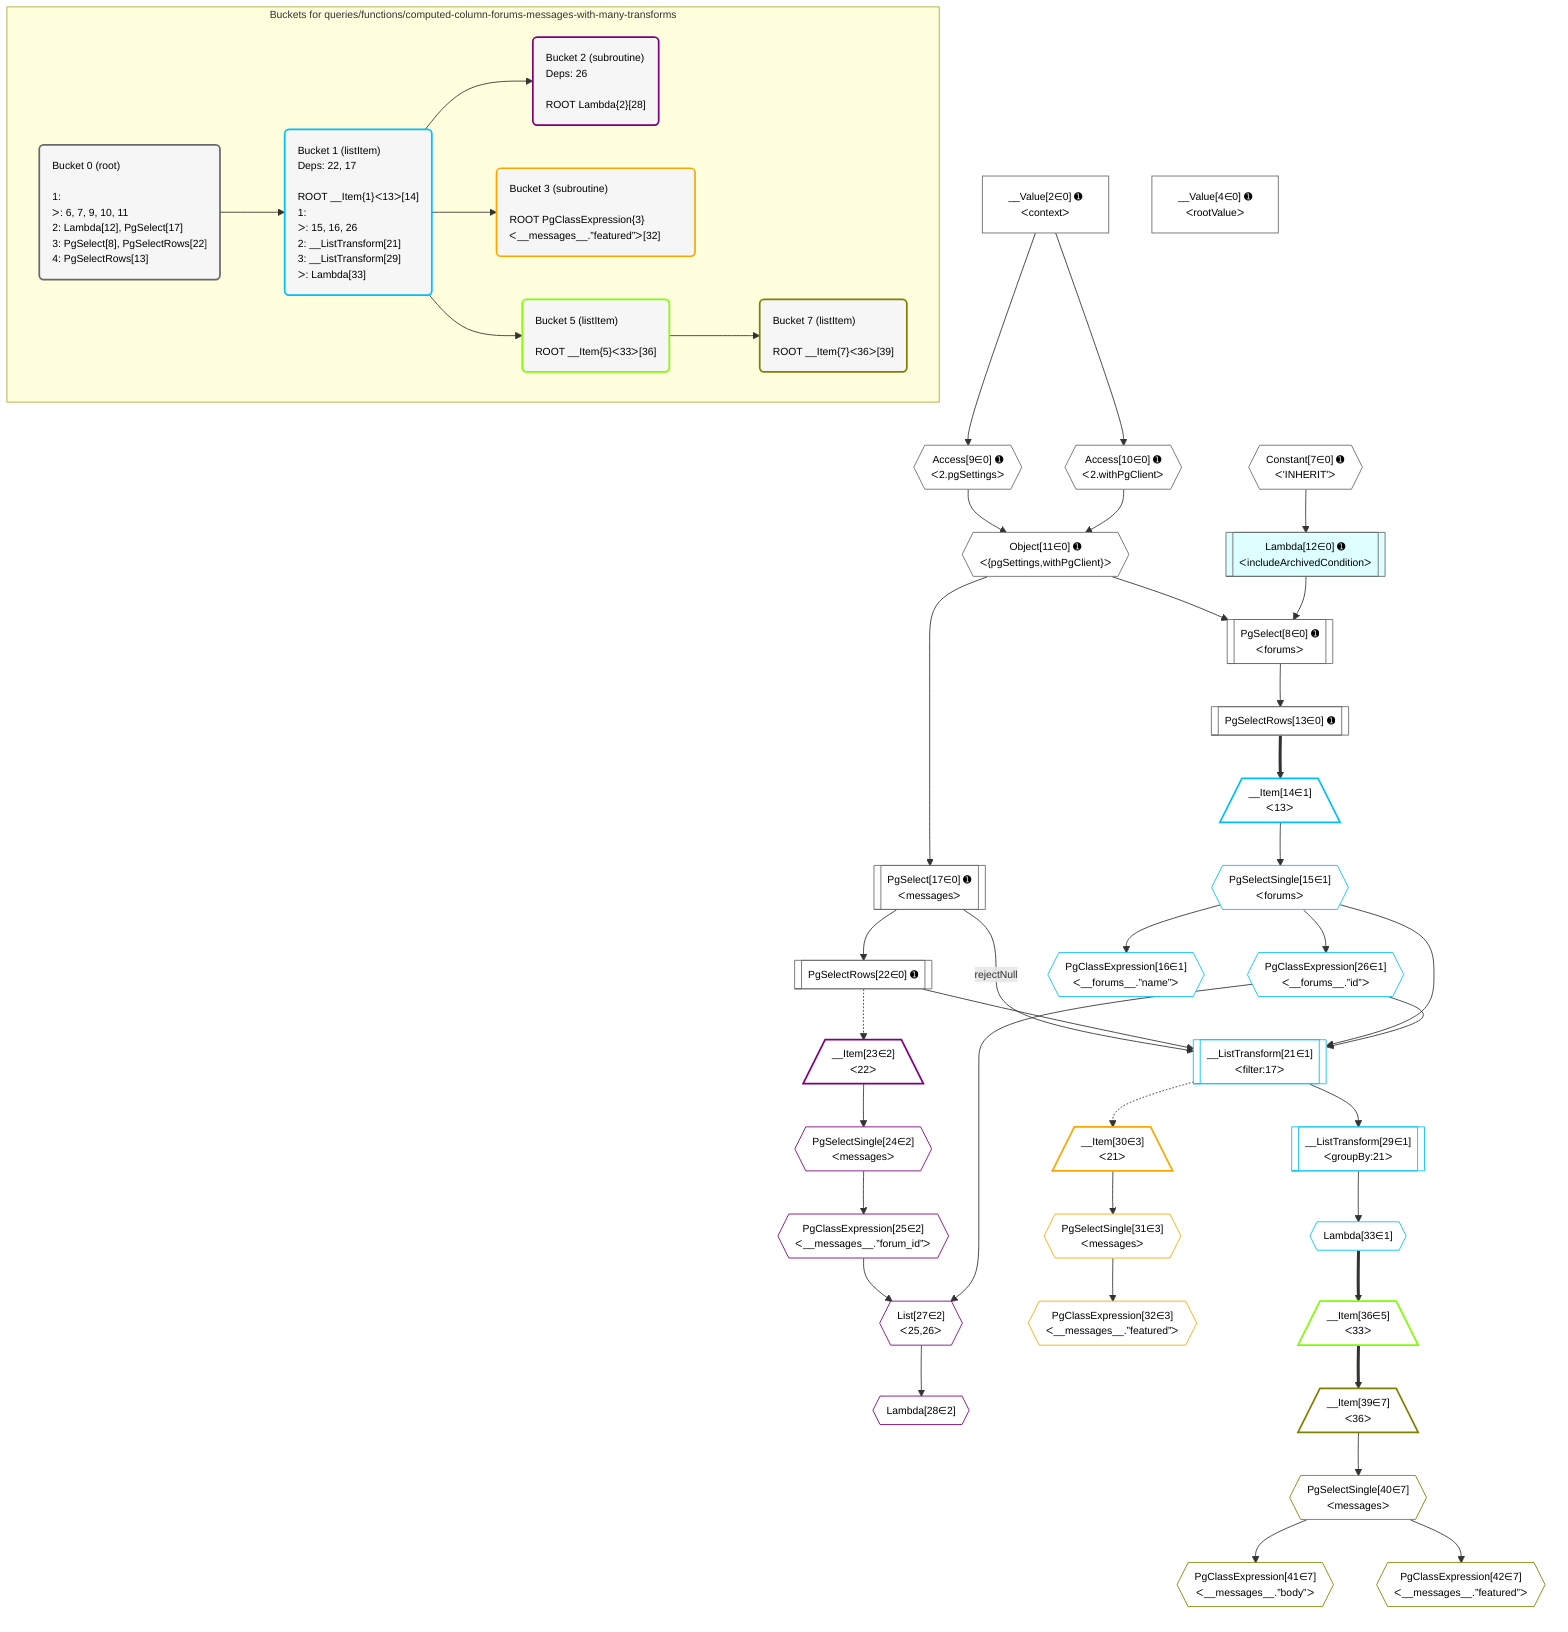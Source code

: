 %%{init: {'themeVariables': { 'fontSize': '12px'}}}%%
graph TD
    classDef path fill:#eee,stroke:#000,color:#000
    classDef plan fill:#fff,stroke-width:1px,color:#000
    classDef itemplan fill:#fff,stroke-width:2px,color:#000
    classDef unbatchedplan fill:#dff,stroke-width:1px,color:#000
    classDef sideeffectplan fill:#fcc,stroke-width:2px,color:#000
    classDef bucket fill:#f6f6f6,color:#000,stroke-width:2px,text-align:left


    %% plan dependencies
    PgSelect8[["PgSelect[8∈0] ➊<br />ᐸforumsᐳ"]]:::plan
    Object11{{"Object[11∈0] ➊<br />ᐸ{pgSettings,withPgClient}ᐳ"}}:::plan
    Lambda12[["Lambda[12∈0] ➊<br />ᐸincludeArchivedConditionᐳ"]]:::unbatchedplan
    Object11 & Lambda12 --> PgSelect8
    Access9{{"Access[9∈0] ➊<br />ᐸ2.pgSettingsᐳ"}}:::plan
    Access10{{"Access[10∈0] ➊<br />ᐸ2.withPgClientᐳ"}}:::plan
    Access9 & Access10 --> Object11
    __Value2["__Value[2∈0] ➊<br />ᐸcontextᐳ"]:::plan
    __Value2 --> Access9
    __Value2 --> Access10
    Constant7{{"Constant[7∈0] ➊<br />ᐸ'INHERIT'ᐳ"}}:::plan
    Constant7 --> Lambda12
    PgSelectRows13[["PgSelectRows[13∈0] ➊"]]:::plan
    PgSelect8 --> PgSelectRows13
    PgSelect17[["PgSelect[17∈0] ➊<br />ᐸmessagesᐳ"]]:::plan
    Object11 --> PgSelect17
    PgSelectRows22[["PgSelectRows[22∈0] ➊"]]:::plan
    PgSelect17 --> PgSelectRows22
    __Value4["__Value[4∈0] ➊<br />ᐸrootValueᐳ"]:::plan
    __ListTransform21[["__ListTransform[21∈1]<br />ᐸfilter:17ᐳ"]]:::plan
    PgSelectSingle15{{"PgSelectSingle[15∈1]<br />ᐸforumsᐳ"}}:::plan
    PgClassExpression26{{"PgClassExpression[26∈1]<br />ᐸ__forums__.”id”ᐳ"}}:::plan
    PgSelect17 -->|rejectNull| __ListTransform21
    PgSelectRows22 & PgSelectSingle15 & PgClassExpression26 --> __ListTransform21
    __Item14[/"__Item[14∈1]<br />ᐸ13ᐳ"\]:::itemplan
    PgSelectRows13 ==> __Item14
    __Item14 --> PgSelectSingle15
    PgClassExpression16{{"PgClassExpression[16∈1]<br />ᐸ__forums__.”name”ᐳ"}}:::plan
    PgSelectSingle15 --> PgClassExpression16
    PgSelectSingle15 --> PgClassExpression26
    __ListTransform29[["__ListTransform[29∈1]<br />ᐸgroupBy:21ᐳ"]]:::plan
    __ListTransform21 --> __ListTransform29
    Lambda33{{"Lambda[33∈1]"}}:::plan
    __ListTransform29 --> Lambda33
    List27{{"List[27∈2]<br />ᐸ25,26ᐳ"}}:::plan
    PgClassExpression25{{"PgClassExpression[25∈2]<br />ᐸ__messages__.”forum_id”ᐳ"}}:::plan
    PgClassExpression25 & PgClassExpression26 --> List27
    __Item23[/"__Item[23∈2]<br />ᐸ22ᐳ"\]:::itemplan
    PgSelectRows22 -.-> __Item23
    PgSelectSingle24{{"PgSelectSingle[24∈2]<br />ᐸmessagesᐳ"}}:::plan
    __Item23 --> PgSelectSingle24
    PgSelectSingle24 --> PgClassExpression25
    Lambda28{{"Lambda[28∈2]"}}:::plan
    List27 --> Lambda28
    __Item30[/"__Item[30∈3]<br />ᐸ21ᐳ"\]:::itemplan
    __ListTransform21 -.-> __Item30
    PgSelectSingle31{{"PgSelectSingle[31∈3]<br />ᐸmessagesᐳ"}}:::plan
    __Item30 --> PgSelectSingle31
    PgClassExpression32{{"PgClassExpression[32∈3]<br />ᐸ__messages__.”featured”ᐳ"}}:::plan
    PgSelectSingle31 --> PgClassExpression32
    __Item36[/"__Item[36∈5]<br />ᐸ33ᐳ"\]:::itemplan
    Lambda33 ==> __Item36
    __Item39[/"__Item[39∈7]<br />ᐸ36ᐳ"\]:::itemplan
    __Item36 ==> __Item39
    PgSelectSingle40{{"PgSelectSingle[40∈7]<br />ᐸmessagesᐳ"}}:::plan
    __Item39 --> PgSelectSingle40
    PgClassExpression41{{"PgClassExpression[41∈7]<br />ᐸ__messages__.”body”ᐳ"}}:::plan
    PgSelectSingle40 --> PgClassExpression41
    PgClassExpression42{{"PgClassExpression[42∈7]<br />ᐸ__messages__.”featured”ᐳ"}}:::plan
    PgSelectSingle40 --> PgClassExpression42

    %% define steps

    subgraph "Buckets for queries/functions/computed-column-forums-messages-with-many-transforms"
    Bucket0("Bucket 0 (root)<br /><br />1: <br />ᐳ: 6, 7, 9, 10, 11<br />2: Lambda[12], PgSelect[17]<br />3: PgSelect[8], PgSelectRows[22]<br />4: PgSelectRows[13]"):::bucket
    classDef bucket0 stroke:#696969
    class Bucket0,__Value2,__Value4,Constant7,PgSelect8,Access9,Access10,Object11,Lambda12,PgSelectRows13,PgSelect17,PgSelectRows22 bucket0
    Bucket1("Bucket 1 (listItem)<br />Deps: 22, 17<br /><br />ROOT __Item{1}ᐸ13ᐳ[14]<br />1: <br />ᐳ: 15, 16, 26<br />2: __ListTransform[21]<br />3: __ListTransform[29]<br />ᐳ: Lambda[33]"):::bucket
    classDef bucket1 stroke:#00bfff
    class Bucket1,__Item14,PgSelectSingle15,PgClassExpression16,__ListTransform21,PgClassExpression26,__ListTransform29,Lambda33 bucket1
    Bucket2("Bucket 2 (subroutine)<br />Deps: 26<br /><br />ROOT Lambda{2}[28]"):::bucket
    classDef bucket2 stroke:#7f007f
    class Bucket2,__Item23,PgSelectSingle24,PgClassExpression25,List27,Lambda28 bucket2
    Bucket3("Bucket 3 (subroutine)<br /><br />ROOT PgClassExpression{3}ᐸ__messages__.”featured”ᐳ[32]"):::bucket
    classDef bucket3 stroke:#ffa500
    class Bucket3,__Item30,PgSelectSingle31,PgClassExpression32 bucket3
    Bucket5("Bucket 5 (listItem)<br /><br />ROOT __Item{5}ᐸ33ᐳ[36]"):::bucket
    classDef bucket5 stroke:#7fff00
    class Bucket5,__Item36 bucket5
    Bucket7("Bucket 7 (listItem)<br /><br />ROOT __Item{7}ᐸ36ᐳ[39]"):::bucket
    classDef bucket7 stroke:#808000
    class Bucket7,__Item39,PgSelectSingle40,PgClassExpression41,PgClassExpression42 bucket7
    Bucket0 --> Bucket1
    Bucket1 --> Bucket2 & Bucket3 & Bucket5
    Bucket5 --> Bucket7
    end